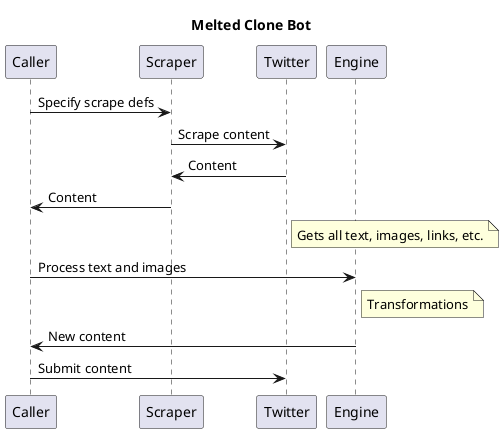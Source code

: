 @startuml
title Melted Clone Bot
    Caller->Scraper: Specify scrape defs
    Scraper->Twitter: Scrape content
    Scraper<-Twitter: Content
    Caller<-Scraper: Content
    note right of Twitter: Gets all text, images, links, etc.
    Caller->Engine: Process text and images
    note right of Engine: Transformations
    Engine->Caller: New content
    Caller->Twitter: Submit content
@enduml